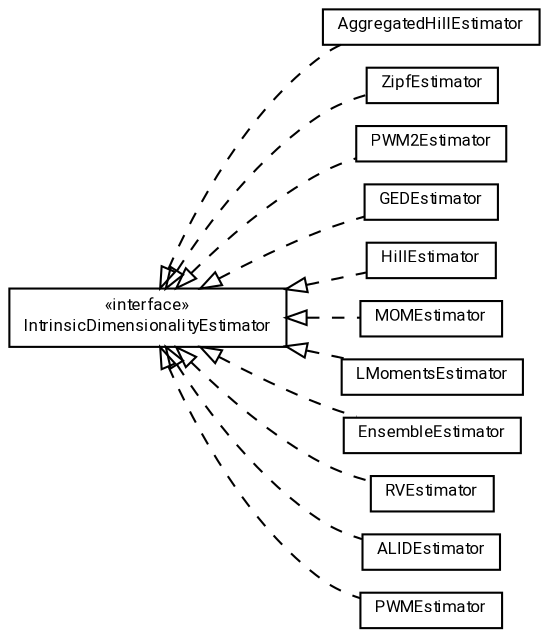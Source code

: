 #!/usr/local/bin/dot
#
# Class diagram 
# Generated by UMLGraph version R5_7_2-60-g0e99a6 (http://www.spinellis.gr/umlgraph/)
#

digraph G {
	graph [fontnames="svg"]
	edge [fontname="Roboto",fontsize=7,labelfontname="Roboto",labelfontsize=7,color="black"];
	node [fontname="Roboto",fontcolor="black",fontsize=8,shape=plaintext,margin=0,width=0,height=0];
	nodesep=0.15;
	ranksep=0.25;
	rankdir=LR;
	// de.lmu.ifi.dbs.elki.math.statistics.intrinsicdimensionality.AggregatedHillEstimator
	c461955 [label=<<table title="de.lmu.ifi.dbs.elki.math.statistics.intrinsicdimensionality.AggregatedHillEstimator" border="0" cellborder="1" cellspacing="0" cellpadding="2" href="AggregatedHillEstimator.html" target="_parent">
		<tr><td><table border="0" cellspacing="0" cellpadding="1">
		<tr><td align="center" balign="center"> <font face="Roboto">AggregatedHillEstimator</font> </td></tr>
		</table></td></tr>
		</table>>, URL="AggregatedHillEstimator.html"];
	// de.lmu.ifi.dbs.elki.math.statistics.intrinsicdimensionality.IntrinsicDimensionalityEstimator
	c461957 [label=<<table title="de.lmu.ifi.dbs.elki.math.statistics.intrinsicdimensionality.IntrinsicDimensionalityEstimator" border="0" cellborder="1" cellspacing="0" cellpadding="2" href="IntrinsicDimensionalityEstimator.html" target="_parent">
		<tr><td><table border="0" cellspacing="0" cellpadding="1">
		<tr><td align="center" balign="center"> &#171;interface&#187; </td></tr>
		<tr><td align="center" balign="center"> <font face="Roboto">IntrinsicDimensionalityEstimator</font> </td></tr>
		</table></td></tr>
		</table>>, URL="IntrinsicDimensionalityEstimator.html"];
	// de.lmu.ifi.dbs.elki.math.statistics.intrinsicdimensionality.ZipfEstimator
	c461958 [label=<<table title="de.lmu.ifi.dbs.elki.math.statistics.intrinsicdimensionality.ZipfEstimator" border="0" cellborder="1" cellspacing="0" cellpadding="2" href="ZipfEstimator.html" target="_parent">
		<tr><td><table border="0" cellspacing="0" cellpadding="1">
		<tr><td align="center" balign="center"> <font face="Roboto">ZipfEstimator</font> </td></tr>
		</table></td></tr>
		</table>>, URL="ZipfEstimator.html"];
	// de.lmu.ifi.dbs.elki.math.statistics.intrinsicdimensionality.PWM2Estimator
	c461960 [label=<<table title="de.lmu.ifi.dbs.elki.math.statistics.intrinsicdimensionality.PWM2Estimator" border="0" cellborder="1" cellspacing="0" cellpadding="2" href="PWM2Estimator.html" target="_parent">
		<tr><td><table border="0" cellspacing="0" cellpadding="1">
		<tr><td align="center" balign="center"> <font face="Roboto">PWM2Estimator</font> </td></tr>
		</table></td></tr>
		</table>>, URL="PWM2Estimator.html"];
	// de.lmu.ifi.dbs.elki.math.statistics.intrinsicdimensionality.GEDEstimator
	c461962 [label=<<table title="de.lmu.ifi.dbs.elki.math.statistics.intrinsicdimensionality.GEDEstimator" border="0" cellborder="1" cellspacing="0" cellpadding="2" href="GEDEstimator.html" target="_parent">
		<tr><td><table border="0" cellspacing="0" cellpadding="1">
		<tr><td align="center" balign="center"> <font face="Roboto">GEDEstimator</font> </td></tr>
		</table></td></tr>
		</table>>, URL="GEDEstimator.html"];
	// de.lmu.ifi.dbs.elki.math.statistics.intrinsicdimensionality.HillEstimator
	c461964 [label=<<table title="de.lmu.ifi.dbs.elki.math.statistics.intrinsicdimensionality.HillEstimator" border="0" cellborder="1" cellspacing="0" cellpadding="2" href="HillEstimator.html" target="_parent">
		<tr><td><table border="0" cellspacing="0" cellpadding="1">
		<tr><td align="center" balign="center"> <font face="Roboto">HillEstimator</font> </td></tr>
		</table></td></tr>
		</table>>, URL="HillEstimator.html"];
	// de.lmu.ifi.dbs.elki.math.statistics.intrinsicdimensionality.MOMEstimator
	c461966 [label=<<table title="de.lmu.ifi.dbs.elki.math.statistics.intrinsicdimensionality.MOMEstimator" border="0" cellborder="1" cellspacing="0" cellpadding="2" href="MOMEstimator.html" target="_parent">
		<tr><td><table border="0" cellspacing="0" cellpadding="1">
		<tr><td align="center" balign="center"> <font face="Roboto">MOMEstimator</font> </td></tr>
		</table></td></tr>
		</table>>, URL="MOMEstimator.html"];
	// de.lmu.ifi.dbs.elki.math.statistics.intrinsicdimensionality.LMomentsEstimator
	c461968 [label=<<table title="de.lmu.ifi.dbs.elki.math.statistics.intrinsicdimensionality.LMomentsEstimator" border="0" cellborder="1" cellspacing="0" cellpadding="2" href="LMomentsEstimator.html" target="_parent">
		<tr><td><table border="0" cellspacing="0" cellpadding="1">
		<tr><td align="center" balign="center"> <font face="Roboto">LMomentsEstimator</font> </td></tr>
		</table></td></tr>
		</table>>, URL="LMomentsEstimator.html"];
	// de.lmu.ifi.dbs.elki.math.statistics.intrinsicdimensionality.EnsembleEstimator
	c461971 [label=<<table title="de.lmu.ifi.dbs.elki.math.statistics.intrinsicdimensionality.EnsembleEstimator" border="0" cellborder="1" cellspacing="0" cellpadding="2" href="EnsembleEstimator.html" target="_parent">
		<tr><td><table border="0" cellspacing="0" cellpadding="1">
		<tr><td align="center" balign="center"> <font face="Roboto">EnsembleEstimator</font> </td></tr>
		</table></td></tr>
		</table>>, URL="EnsembleEstimator.html"];
	// de.lmu.ifi.dbs.elki.math.statistics.intrinsicdimensionality.RVEstimator
	c461972 [label=<<table title="de.lmu.ifi.dbs.elki.math.statistics.intrinsicdimensionality.RVEstimator" border="0" cellborder="1" cellspacing="0" cellpadding="2" href="RVEstimator.html" target="_parent">
		<tr><td><table border="0" cellspacing="0" cellpadding="1">
		<tr><td align="center" balign="center"> <font face="Roboto">RVEstimator</font> </td></tr>
		</table></td></tr>
		</table>>, URL="RVEstimator.html"];
	// de.lmu.ifi.dbs.elki.math.statistics.intrinsicdimensionality.ALIDEstimator
	c461974 [label=<<table title="de.lmu.ifi.dbs.elki.math.statistics.intrinsicdimensionality.ALIDEstimator" border="0" cellborder="1" cellspacing="0" cellpadding="2" href="ALIDEstimator.html" target="_parent">
		<tr><td><table border="0" cellspacing="0" cellpadding="1">
		<tr><td align="center" balign="center"> <font face="Roboto">ALIDEstimator</font> </td></tr>
		</table></td></tr>
		</table>>, URL="ALIDEstimator.html"];
	// de.lmu.ifi.dbs.elki.math.statistics.intrinsicdimensionality.PWMEstimator
	c461976 [label=<<table title="de.lmu.ifi.dbs.elki.math.statistics.intrinsicdimensionality.PWMEstimator" border="0" cellborder="1" cellspacing="0" cellpadding="2" href="PWMEstimator.html" target="_parent">
		<tr><td><table border="0" cellspacing="0" cellpadding="1">
		<tr><td align="center" balign="center"> <font face="Roboto">PWMEstimator</font> </td></tr>
		</table></td></tr>
		</table>>, URL="PWMEstimator.html"];
	// de.lmu.ifi.dbs.elki.math.statistics.intrinsicdimensionality.AggregatedHillEstimator implements de.lmu.ifi.dbs.elki.math.statistics.intrinsicdimensionality.IntrinsicDimensionalityEstimator
	c461957 -> c461955 [arrowtail=empty,style=dashed,dir=back,weight=9];
	// de.lmu.ifi.dbs.elki.math.statistics.intrinsicdimensionality.ZipfEstimator implements de.lmu.ifi.dbs.elki.math.statistics.intrinsicdimensionality.IntrinsicDimensionalityEstimator
	c461957 -> c461958 [arrowtail=empty,style=dashed,dir=back,weight=9];
	// de.lmu.ifi.dbs.elki.math.statistics.intrinsicdimensionality.PWM2Estimator implements de.lmu.ifi.dbs.elki.math.statistics.intrinsicdimensionality.IntrinsicDimensionalityEstimator
	c461957 -> c461960 [arrowtail=empty,style=dashed,dir=back,weight=9];
	// de.lmu.ifi.dbs.elki.math.statistics.intrinsicdimensionality.GEDEstimator implements de.lmu.ifi.dbs.elki.math.statistics.intrinsicdimensionality.IntrinsicDimensionalityEstimator
	c461957 -> c461962 [arrowtail=empty,style=dashed,dir=back,weight=9];
	// de.lmu.ifi.dbs.elki.math.statistics.intrinsicdimensionality.HillEstimator implements de.lmu.ifi.dbs.elki.math.statistics.intrinsicdimensionality.IntrinsicDimensionalityEstimator
	c461957 -> c461964 [arrowtail=empty,style=dashed,dir=back,weight=9];
	// de.lmu.ifi.dbs.elki.math.statistics.intrinsicdimensionality.MOMEstimator implements de.lmu.ifi.dbs.elki.math.statistics.intrinsicdimensionality.IntrinsicDimensionalityEstimator
	c461957 -> c461966 [arrowtail=empty,style=dashed,dir=back,weight=9];
	// de.lmu.ifi.dbs.elki.math.statistics.intrinsicdimensionality.LMomentsEstimator implements de.lmu.ifi.dbs.elki.math.statistics.intrinsicdimensionality.IntrinsicDimensionalityEstimator
	c461957 -> c461968 [arrowtail=empty,style=dashed,dir=back,weight=9];
	// de.lmu.ifi.dbs.elki.math.statistics.intrinsicdimensionality.EnsembleEstimator implements de.lmu.ifi.dbs.elki.math.statistics.intrinsicdimensionality.IntrinsicDimensionalityEstimator
	c461957 -> c461971 [arrowtail=empty,style=dashed,dir=back,weight=9];
	// de.lmu.ifi.dbs.elki.math.statistics.intrinsicdimensionality.RVEstimator implements de.lmu.ifi.dbs.elki.math.statistics.intrinsicdimensionality.IntrinsicDimensionalityEstimator
	c461957 -> c461972 [arrowtail=empty,style=dashed,dir=back,weight=9];
	// de.lmu.ifi.dbs.elki.math.statistics.intrinsicdimensionality.ALIDEstimator implements de.lmu.ifi.dbs.elki.math.statistics.intrinsicdimensionality.IntrinsicDimensionalityEstimator
	c461957 -> c461974 [arrowtail=empty,style=dashed,dir=back,weight=9];
	// de.lmu.ifi.dbs.elki.math.statistics.intrinsicdimensionality.PWMEstimator implements de.lmu.ifi.dbs.elki.math.statistics.intrinsicdimensionality.IntrinsicDimensionalityEstimator
	c461957 -> c461976 [arrowtail=empty,style=dashed,dir=back,weight=9];
}

